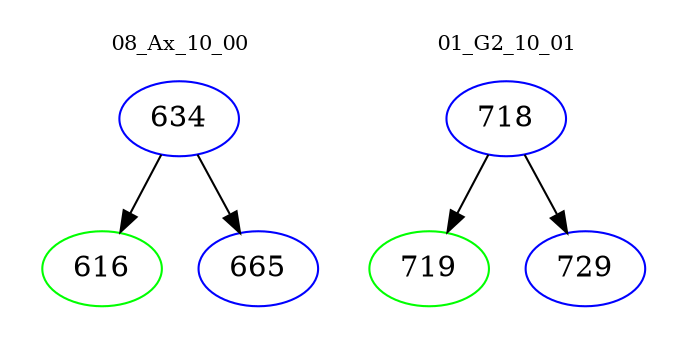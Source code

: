 digraph{
subgraph cluster_0 {
color = white
label = "08_Ax_10_00";
fontsize=10;
T0_634 [label="634", color="blue"]
T0_634 -> T0_616 [color="black"]
T0_616 [label="616", color="green"]
T0_634 -> T0_665 [color="black"]
T0_665 [label="665", color="blue"]
}
subgraph cluster_1 {
color = white
label = "01_G2_10_01";
fontsize=10;
T1_718 [label="718", color="blue"]
T1_718 -> T1_719 [color="black"]
T1_719 [label="719", color="green"]
T1_718 -> T1_729 [color="black"]
T1_729 [label="729", color="blue"]
}
}
